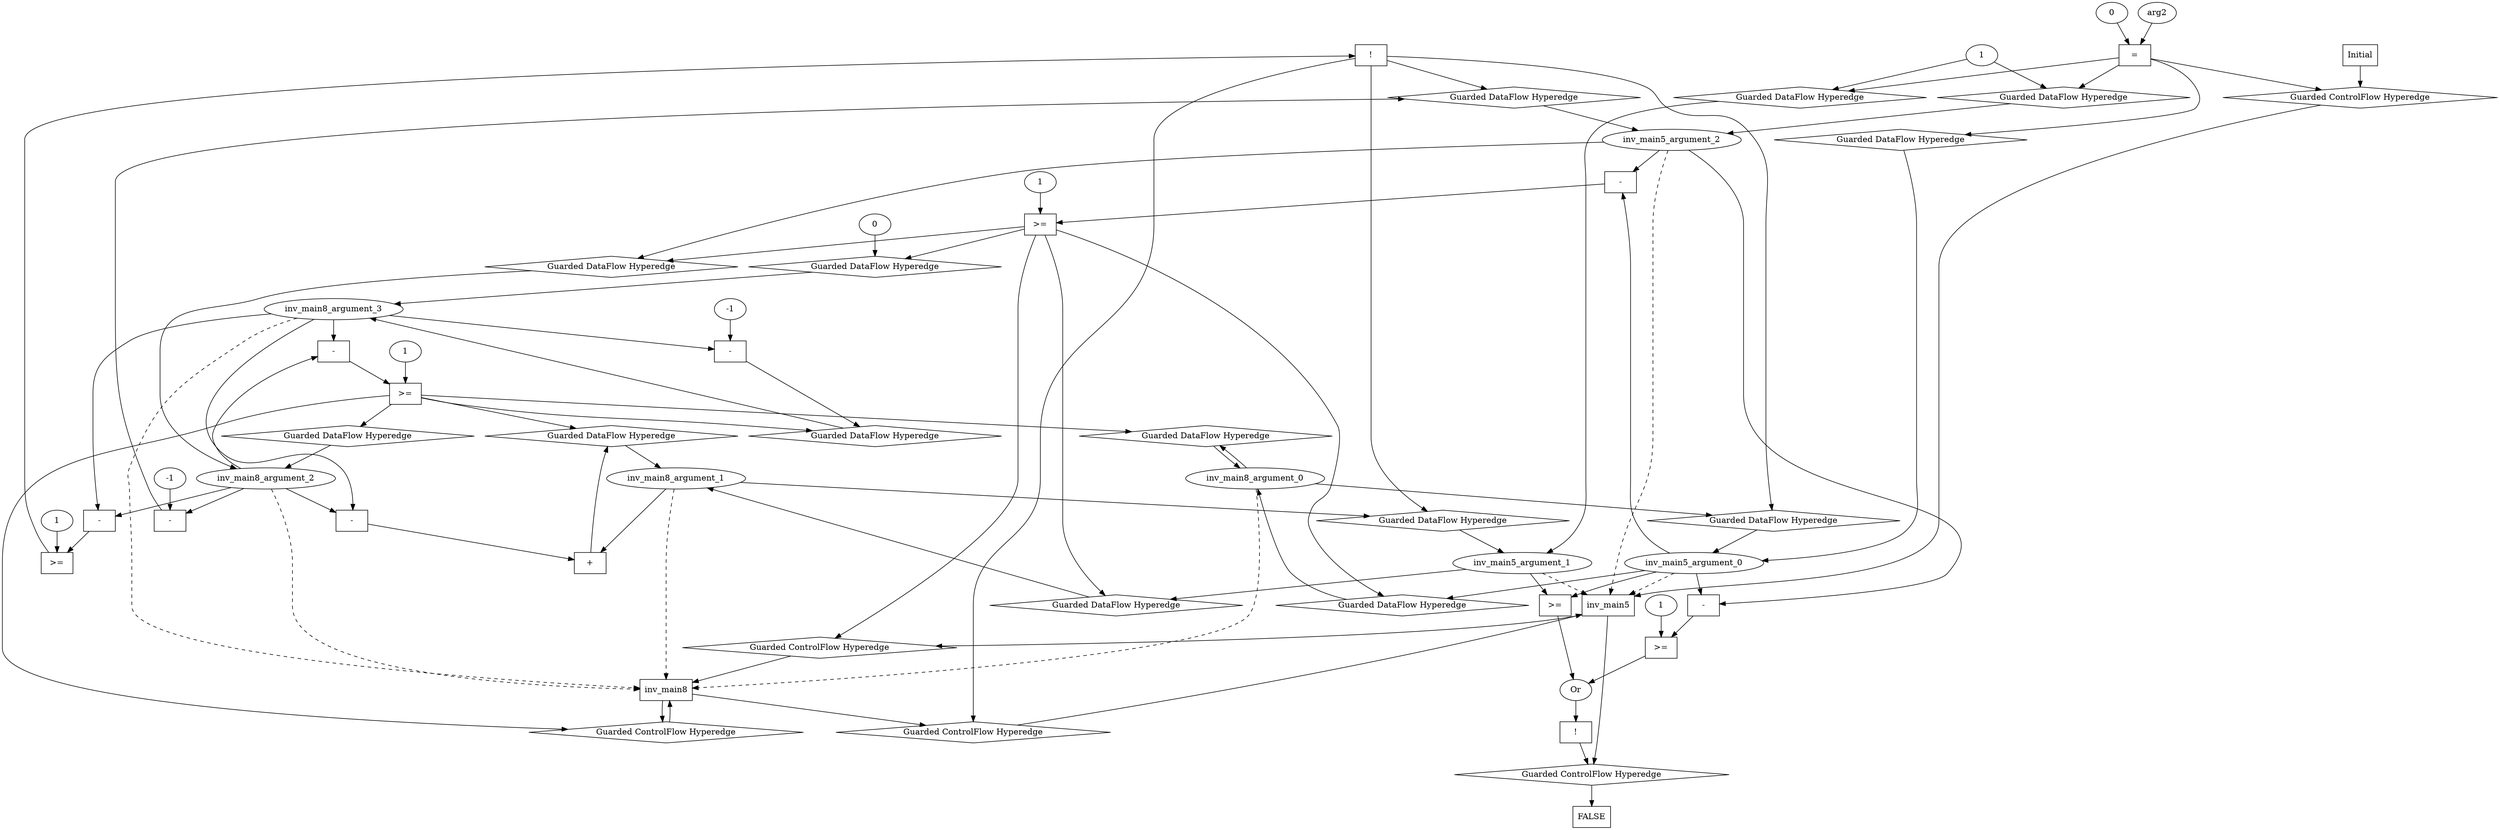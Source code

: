 digraph dag {
inv_main5 [label="inv_main5" shape="rect"];
inv_main8 [label="inv_main8" shape="rect"];
FALSE [label="FALSE" shape="rect"];
Initial [label="Initial" shape="rect"];
ControlFowHyperEdge_0 [label="Guarded ControlFlow Hyperedge" shape="diamond"];
Initial -> ControlFowHyperEdge_0[label=""]
ControlFowHyperEdge_0 -> inv_main5[label=""]
ControlFowHyperEdge_1 [label="Guarded ControlFlow Hyperedge" shape="diamond"];
inv_main5 -> ControlFowHyperEdge_1[label=""]
ControlFowHyperEdge_1 -> inv_main8[label=""]
ControlFowHyperEdge_2 [label="Guarded ControlFlow Hyperedge" shape="diamond"];
inv_main8 -> ControlFowHyperEdge_2[label=""]
ControlFowHyperEdge_2 -> inv_main5[label=""]
ControlFowHyperEdge_3 [label="Guarded ControlFlow Hyperedge" shape="diamond"];
inv_main8 -> ControlFowHyperEdge_3[label=""]
ControlFowHyperEdge_3 -> inv_main8[label=""]
ControlFowHyperEdge_4 [label="Guarded ControlFlow Hyperedge" shape="diamond"];
inv_main5 -> ControlFowHyperEdge_4[label=""]
ControlFowHyperEdge_4 -> FALSE[label=""]
inv_main5_argument_0 [label="inv_main5_argument_0" shape="oval"];
inv_main5_argument_0 -> inv_main5[label="" style="dashed"]
inv_main5_argument_1 [label="inv_main5_argument_1" shape="oval"];
inv_main5_argument_1 -> inv_main5[label="" style="dashed"]
inv_main5_argument_2 [label="inv_main5_argument_2" shape="oval"];
inv_main5_argument_2 -> inv_main5[label="" style="dashed"]
inv_main8_argument_0 [label="inv_main8_argument_0" shape="oval"];
inv_main8_argument_0 -> inv_main8[label="" style="dashed"]
inv_main8_argument_1 [label="inv_main8_argument_1" shape="oval"];
inv_main8_argument_1 -> inv_main8[label="" style="dashed"]
inv_main8_argument_2 [label="inv_main8_argument_2" shape="oval"];
inv_main8_argument_2 -> inv_main8[label="" style="dashed"]
inv_main8_argument_3 [label="inv_main8_argument_3" shape="oval"];
inv_main8_argument_3 -> inv_main8[label="" style="dashed"]

xxxinv_main5___Initial_0xxxguard_0_node_0 [label="=" shape="rect"];
xxxinv_main5___Initial_0xxxguard_0_node_1 [label="0"];
xxxinv_main5___Initial_0xxxguard_0_node_2 [label="arg2"];
xxxinv_main5___Initial_0xxxguard_0_node_1->xxxinv_main5___Initial_0xxxguard_0_node_0
xxxinv_main5___Initial_0xxxguard_0_node_2->xxxinv_main5___Initial_0xxxguard_0_node_0

xxxinv_main5___Initial_0xxxguard_0_node_0->ControlFowHyperEdge_0 [label=""];
xxxinv_main5___Initial_0xxxdataFlow_0_node_0 [label="1"];

xxxinv_main5___Initial_0xxxdataFlow_0_node_0->DataFowHyperEdge_0_inv_main5_argument_1 [label=""];

xxxinv_main5___Initial_0xxxdataFlow_0_node_0->DataFowHyperEdge_0_inv_main5_argument_2 [label=""];
xxxinv_main8___inv_main5_1xxxguard_0_node_0 [label=">=" shape="rect"];
xxxinv_main8___inv_main5_1xxxguard_0_node_1 [label="-" shape="rect"];
xxxinv_main8___inv_main5_1xxxguard_0_node_4 [label="1"];
xxxinv_main8___inv_main5_1xxxguard_0_node_1->xxxinv_main8___inv_main5_1xxxguard_0_node_0
xxxinv_main8___inv_main5_1xxxguard_0_node_4->xxxinv_main8___inv_main5_1xxxguard_0_node_0
inv_main5_argument_0->xxxinv_main8___inv_main5_1xxxguard_0_node_1
inv_main5_argument_2->xxxinv_main8___inv_main5_1xxxguard_0_node_1

xxxinv_main8___inv_main5_1xxxguard_0_node_0->ControlFowHyperEdge_1 [label=""];
xxxinv_main8___inv_main5_1xxxdataFlow_0_node_0 [label="0"];

xxxinv_main8___inv_main5_1xxxdataFlow_0_node_0->DataFowHyperEdge_1_inv_main8_argument_3 [label=""];
xxxinv_main5___inv_main8_2xxxguard_0_node_0 [label="!" shape="rect"];
xxxinv_main5___inv_main8_2xxxguard_0_node_1 [label=">=" shape="rect"];
xxxinv_main5___inv_main8_2xxxguard_0_node_2 [label="-" shape="rect"];
xxxinv_main5___inv_main8_2xxxguard_0_node_5 [label="1"];
xxxinv_main5___inv_main8_2xxxguard_0_node_1->xxxinv_main5___inv_main8_2xxxguard_0_node_0
xxxinv_main5___inv_main8_2xxxguard_0_node_2->xxxinv_main5___inv_main8_2xxxguard_0_node_1
xxxinv_main5___inv_main8_2xxxguard_0_node_5->xxxinv_main5___inv_main8_2xxxguard_0_node_1
inv_main8_argument_2->xxxinv_main5___inv_main8_2xxxguard_0_node_2
inv_main8_argument_3->xxxinv_main5___inv_main8_2xxxguard_0_node_2

xxxinv_main5___inv_main8_2xxxguard_0_node_0->ControlFowHyperEdge_2 [label=""];
xxxinv_main5___inv_main8_2xxxdataFlow_0_node_0 [label="-" shape="rect"];
xxxinv_main5___inv_main8_2xxxdataFlow_0_node_2 [label="-1"];
inv_main8_argument_2->xxxinv_main5___inv_main8_2xxxdataFlow_0_node_0
xxxinv_main5___inv_main8_2xxxdataFlow_0_node_2->xxxinv_main5___inv_main8_2xxxdataFlow_0_node_0

xxxinv_main5___inv_main8_2xxxdataFlow_0_node_0->DataFowHyperEdge_2_inv_main5_argument_2 [label=""];
xxxinv_main8___inv_main8_3xxxguard_0_node_0 [label=">=" shape="rect"];
xxxinv_main8___inv_main8_3xxxguard_0_node_1 [label="-" shape="rect"];
xxxinv_main8___inv_main8_3xxxguard_0_node_4 [label="1"];
xxxinv_main8___inv_main8_3xxxguard_0_node_1->xxxinv_main8___inv_main8_3xxxguard_0_node_0
xxxinv_main8___inv_main8_3xxxguard_0_node_4->xxxinv_main8___inv_main8_3xxxguard_0_node_0
inv_main8_argument_2->xxxinv_main8___inv_main8_3xxxguard_0_node_1
inv_main8_argument_3->xxxinv_main8___inv_main8_3xxxguard_0_node_1

xxxinv_main8___inv_main8_3xxxguard_0_node_0->ControlFowHyperEdge_3 [label=""];
xxxinv_main8___inv_main8_3xxxdataFlow_0_node_0 [label="+" shape="rect"];
xxxinv_main8___inv_main8_3xxxdataFlow_0_node_2 [label="-" shape="rect"];
inv_main8_argument_1->xxxinv_main8___inv_main8_3xxxdataFlow_0_node_0
xxxinv_main8___inv_main8_3xxxdataFlow_0_node_2->xxxinv_main8___inv_main8_3xxxdataFlow_0_node_0
inv_main8_argument_2->xxxinv_main8___inv_main8_3xxxdataFlow_0_node_2
inv_main8_argument_3->xxxinv_main8___inv_main8_3xxxdataFlow_0_node_2

xxxinv_main8___inv_main8_3xxxdataFlow_0_node_0->DataFowHyperEdge_3_inv_main8_argument_1 [label=""];
xxxinv_main8___inv_main8_3xxxdataFlow1_node_0 [label="-" shape="rect"];
xxxinv_main8___inv_main8_3xxxdataFlow1_node_2 [label="-1"];
inv_main8_argument_3->xxxinv_main8___inv_main8_3xxxdataFlow1_node_0
xxxinv_main8___inv_main8_3xxxdataFlow1_node_2->xxxinv_main8___inv_main8_3xxxdataFlow1_node_0

xxxinv_main8___inv_main8_3xxxdataFlow1_node_0->DataFowHyperEdge_3_inv_main8_argument_3 [label=""];
xxxFALSE___inv_main5_4xxxguard_0_node_0 [label="!" shape="rect"];
xxxFALSE___inv_main5_4xxxguard_0_node_1 [label="Or"];
xxxFALSE___inv_main5_4xxxguard_0_node_2 [label=">=" shape="rect"];
xxxFALSE___inv_main5_4xxxguard_0_node_5 [label=">=" shape="rect"];
xxxFALSE___inv_main5_4xxxguard_0_node_6 [label="-" shape="rect"];
xxxFALSE___inv_main5_4xxxguard_0_node_9 [label="1"];
xxxFALSE___inv_main5_4xxxguard_0_node_1->xxxFALSE___inv_main5_4xxxguard_0_node_0
xxxFALSE___inv_main5_4xxxguard_0_node_2->xxxFALSE___inv_main5_4xxxguard_0_node_1
xxxFALSE___inv_main5_4xxxguard_0_node_5->xxxFALSE___inv_main5_4xxxguard_0_node_1
inv_main5_argument_1->xxxFALSE___inv_main5_4xxxguard_0_node_2
inv_main5_argument_0->xxxFALSE___inv_main5_4xxxguard_0_node_2
xxxFALSE___inv_main5_4xxxguard_0_node_6->xxxFALSE___inv_main5_4xxxguard_0_node_5
xxxFALSE___inv_main5_4xxxguard_0_node_9->xxxFALSE___inv_main5_4xxxguard_0_node_5
inv_main5_argument_0->xxxFALSE___inv_main5_4xxxguard_0_node_6
inv_main5_argument_2->xxxFALSE___inv_main5_4xxxguard_0_node_6

xxxFALSE___inv_main5_4xxxguard_0_node_0->ControlFowHyperEdge_4 [label=""];
DataFowHyperEdge_0_inv_main5_argument_0 [label="Guarded DataFlow Hyperedge" shape="diamond"];
DataFowHyperEdge_0_inv_main5_argument_0 -> inv_main5_argument_0[label=""]
xxxinv_main5___Initial_0xxxguard_0_node_0 -> DataFowHyperEdge_0_inv_main5_argument_0[label=""]
DataFowHyperEdge_0_inv_main5_argument_1 [label="Guarded DataFlow Hyperedge" shape="diamond"];
DataFowHyperEdge_0_inv_main5_argument_1 -> inv_main5_argument_1[label=""]
xxxinv_main5___Initial_0xxxguard_0_node_0 -> DataFowHyperEdge_0_inv_main5_argument_1[label=""]
DataFowHyperEdge_0_inv_main5_argument_2 [label="Guarded DataFlow Hyperedge" shape="diamond"];
DataFowHyperEdge_0_inv_main5_argument_2 -> inv_main5_argument_2[label=""]
xxxinv_main5___Initial_0xxxguard_0_node_0 -> DataFowHyperEdge_0_inv_main5_argument_2[label=""]
DataFowHyperEdge_1_inv_main8_argument_0 [label="Guarded DataFlow Hyperedge" shape="diamond"];
DataFowHyperEdge_1_inv_main8_argument_0 -> inv_main8_argument_0[label=""]
xxxinv_main8___inv_main5_1xxxguard_0_node_0 -> DataFowHyperEdge_1_inv_main8_argument_0[label=""]
DataFowHyperEdge_1_inv_main8_argument_1 [label="Guarded DataFlow Hyperedge" shape="diamond"];
DataFowHyperEdge_1_inv_main8_argument_1 -> inv_main8_argument_1[label=""]
xxxinv_main8___inv_main5_1xxxguard_0_node_0 -> DataFowHyperEdge_1_inv_main8_argument_1[label=""]
DataFowHyperEdge_1_inv_main8_argument_2 [label="Guarded DataFlow Hyperedge" shape="diamond"];
DataFowHyperEdge_1_inv_main8_argument_2 -> inv_main8_argument_2[label=""]
xxxinv_main8___inv_main5_1xxxguard_0_node_0 -> DataFowHyperEdge_1_inv_main8_argument_2[label=""]
DataFowHyperEdge_1_inv_main8_argument_3 [label="Guarded DataFlow Hyperedge" shape="diamond"];
DataFowHyperEdge_1_inv_main8_argument_3 -> inv_main8_argument_3[label=""]
xxxinv_main8___inv_main5_1xxxguard_0_node_0 -> DataFowHyperEdge_1_inv_main8_argument_3[label=""]
DataFowHyperEdge_2_inv_main5_argument_0 [label="Guarded DataFlow Hyperedge" shape="diamond"];
DataFowHyperEdge_2_inv_main5_argument_0 -> inv_main5_argument_0[label=""]
xxxinv_main5___inv_main8_2xxxguard_0_node_0 -> DataFowHyperEdge_2_inv_main5_argument_0[label=""]
DataFowHyperEdge_2_inv_main5_argument_1 [label="Guarded DataFlow Hyperedge" shape="diamond"];
DataFowHyperEdge_2_inv_main5_argument_1 -> inv_main5_argument_1[label=""]
xxxinv_main5___inv_main8_2xxxguard_0_node_0 -> DataFowHyperEdge_2_inv_main5_argument_1[label=""]
DataFowHyperEdge_2_inv_main5_argument_2 [label="Guarded DataFlow Hyperedge" shape="diamond"];
DataFowHyperEdge_2_inv_main5_argument_2 -> inv_main5_argument_2[label=""]
xxxinv_main5___inv_main8_2xxxguard_0_node_0 -> DataFowHyperEdge_2_inv_main5_argument_2[label=""]
DataFowHyperEdge_3_inv_main8_argument_0 [label="Guarded DataFlow Hyperedge" shape="diamond"];
DataFowHyperEdge_3_inv_main8_argument_0 -> inv_main8_argument_0[label=""]
xxxinv_main8___inv_main8_3xxxguard_0_node_0 -> DataFowHyperEdge_3_inv_main8_argument_0[label=""]
DataFowHyperEdge_3_inv_main8_argument_1 [label="Guarded DataFlow Hyperedge" shape="diamond"];
DataFowHyperEdge_3_inv_main8_argument_1 -> inv_main8_argument_1[label=""]
xxxinv_main8___inv_main8_3xxxguard_0_node_0 -> DataFowHyperEdge_3_inv_main8_argument_1[label=""]
DataFowHyperEdge_3_inv_main8_argument_2 [label="Guarded DataFlow Hyperedge" shape="diamond"];
DataFowHyperEdge_3_inv_main8_argument_2 -> inv_main8_argument_2[label=""]
xxxinv_main8___inv_main8_3xxxguard_0_node_0 -> DataFowHyperEdge_3_inv_main8_argument_2[label=""]
DataFowHyperEdge_3_inv_main8_argument_3 [label="Guarded DataFlow Hyperedge" shape="diamond"];
DataFowHyperEdge_3_inv_main8_argument_3 -> inv_main8_argument_3[label=""]
xxxinv_main8___inv_main8_3xxxguard_0_node_0 -> DataFowHyperEdge_3_inv_main8_argument_3[label=""]
inv_main5_argument_0 -> DataFowHyperEdge_1_inv_main8_argument_0[label=""]
inv_main5_argument_1 -> DataFowHyperEdge_1_inv_main8_argument_1[label=""]
inv_main5_argument_2 -> DataFowHyperEdge_1_inv_main8_argument_2[label=""]
inv_main8_argument_0 -> DataFowHyperEdge_2_inv_main5_argument_0[label=""]
inv_main8_argument_1 -> DataFowHyperEdge_2_inv_main5_argument_1[label=""]
inv_main8_argument_0 -> DataFowHyperEdge_3_inv_main8_argument_0[label=""]
}
